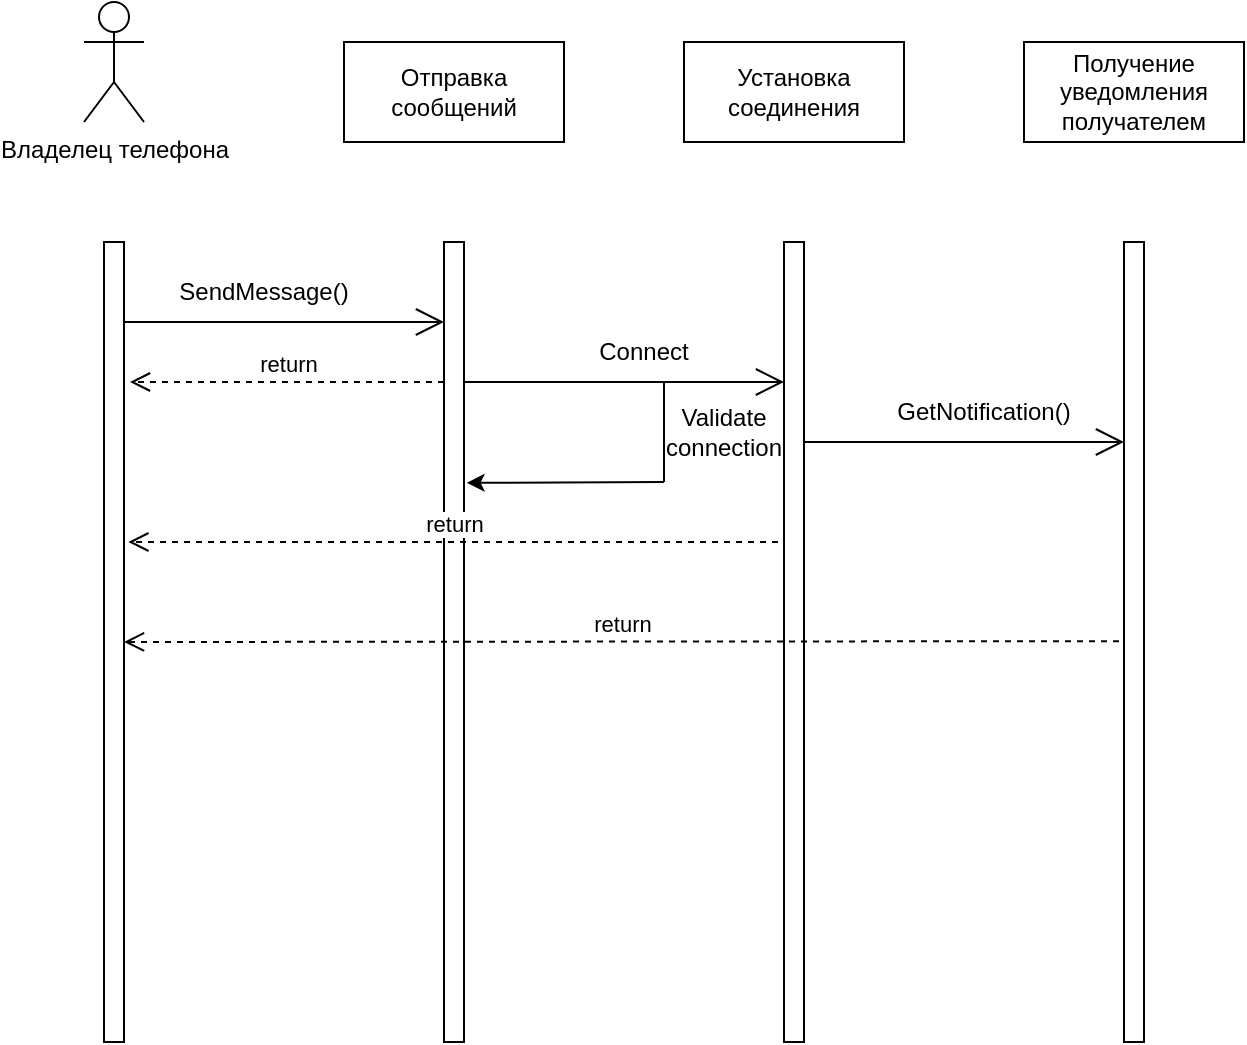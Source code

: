 <mxfile version="21.1.6" type="github">
  <diagram name="Page-1" id="8RUhNZKOZGPVy2IdMhhI">
    <mxGraphModel dx="1364" dy="730" grid="1" gridSize="10" guides="1" tooltips="1" connect="1" arrows="1" fold="1" page="1" pageScale="1" pageWidth="3300" pageHeight="4681" math="0" shadow="0">
      <root>
        <mxCell id="0" />
        <mxCell id="1" parent="0" />
        <mxCell id="BVcKTgEUWhlkX-HVveNK-1" value="Владелец телефона" style="shape=umlActor;verticalLabelPosition=bottom;verticalAlign=top;html=1;outlineConnect=0;" parent="1" vertex="1">
          <mxGeometry x="1390" y="1920" width="30" height="60" as="geometry" />
        </mxCell>
        <mxCell id="BVcKTgEUWhlkX-HVveNK-2" value="" style="rounded=0;whiteSpace=wrap;html=1;" parent="1" vertex="1">
          <mxGeometry x="1400" y="2040" width="10" height="400" as="geometry" />
        </mxCell>
        <mxCell id="BVcKTgEUWhlkX-HVveNK-4" value="" style="rounded=0;whiteSpace=wrap;html=1;" parent="1" vertex="1">
          <mxGeometry x="1570" y="2040" width="10" height="400" as="geometry" />
        </mxCell>
        <mxCell id="BVcKTgEUWhlkX-HVveNK-5" value="" style="rounded=0;whiteSpace=wrap;html=1;" parent="1" vertex="1">
          <mxGeometry x="1740" y="2040" width="10" height="400" as="geometry" />
        </mxCell>
        <mxCell id="BVcKTgEUWhlkX-HVveNK-6" value="Отправка сообщений" style="html=1;whiteSpace=wrap;" parent="1" vertex="1">
          <mxGeometry x="1520" y="1940" width="110" height="50" as="geometry" />
        </mxCell>
        <mxCell id="BVcKTgEUWhlkX-HVveNK-7" value="Установка соединения" style="html=1;whiteSpace=wrap;" parent="1" vertex="1">
          <mxGeometry x="1690" y="1940" width="110" height="50" as="geometry" />
        </mxCell>
        <mxCell id="BVcKTgEUWhlkX-HVveNK-8" value="Получение уведомления получателем" style="html=1;whiteSpace=wrap;" parent="1" vertex="1">
          <mxGeometry x="1860" y="1940" width="110" height="50" as="geometry" />
        </mxCell>
        <mxCell id="BVcKTgEUWhlkX-HVveNK-9" value="" style="rounded=0;whiteSpace=wrap;html=1;" parent="1" vertex="1">
          <mxGeometry x="1910" y="2040" width="10" height="400" as="geometry" />
        </mxCell>
        <mxCell id="BVcKTgEUWhlkX-HVveNK-10" value="" style="endArrow=open;endFill=1;endSize=12;html=1;rounded=0;" parent="1" edge="1">
          <mxGeometry width="160" relative="1" as="geometry">
            <mxPoint x="1410" y="2080" as="sourcePoint" />
            <mxPoint x="1570" y="2080" as="targetPoint" />
          </mxGeometry>
        </mxCell>
        <mxCell id="BVcKTgEUWhlkX-HVveNK-11" value="" style="endArrow=open;endFill=1;endSize=12;html=1;rounded=0;" parent="1" edge="1">
          <mxGeometry width="160" relative="1" as="geometry">
            <mxPoint x="1580" y="2110" as="sourcePoint" />
            <mxPoint x="1740" y="2110" as="targetPoint" />
          </mxGeometry>
        </mxCell>
        <mxCell id="BVcKTgEUWhlkX-HVveNK-12" value="" style="endArrow=open;endFill=1;endSize=12;html=1;rounded=0;" parent="1" edge="1">
          <mxGeometry width="160" relative="1" as="geometry">
            <mxPoint x="1750" y="2140" as="sourcePoint" />
            <mxPoint x="1910" y="2140" as="targetPoint" />
          </mxGeometry>
        </mxCell>
        <mxCell id="BVcKTgEUWhlkX-HVveNK-13" value="return" style="html=1;verticalAlign=bottom;endArrow=open;dashed=1;endSize=8;edgeStyle=elbowEdgeStyle;elbow=vertical;curved=0;rounded=0;entryX=1.3;entryY=0.176;entryDx=0;entryDy=0;entryPerimeter=0;" parent="1" target="BVcKTgEUWhlkX-HVveNK-2" edge="1">
          <mxGeometry relative="1" as="geometry">
            <mxPoint x="1570" y="2110" as="sourcePoint" />
            <mxPoint x="1490" y="2110" as="targetPoint" />
          </mxGeometry>
        </mxCell>
        <mxCell id="BVcKTgEUWhlkX-HVveNK-14" value="return" style="html=1;verticalAlign=bottom;endArrow=open;dashed=1;endSize=8;edgeStyle=elbowEdgeStyle;elbow=vertical;curved=0;rounded=0;entryX=1.217;entryY=0.374;entryDx=0;entryDy=0;entryPerimeter=0;" parent="1" target="BVcKTgEUWhlkX-HVveNK-2" edge="1">
          <mxGeometry relative="1" as="geometry">
            <mxPoint x="1737" y="2190" as="sourcePoint" />
            <mxPoint x="1580" y="2190" as="targetPoint" />
          </mxGeometry>
        </mxCell>
        <mxCell id="BVcKTgEUWhlkX-HVveNK-15" value="return" style="html=1;verticalAlign=bottom;endArrow=open;dashed=1;endSize=8;edgeStyle=elbowEdgeStyle;elbow=vertical;curved=0;rounded=0;entryX=1;entryY=0.5;entryDx=0;entryDy=0;" parent="1" target="BVcKTgEUWhlkX-HVveNK-2" edge="1">
          <mxGeometry relative="1" as="geometry">
            <mxPoint x="1907.5" y="2239.58" as="sourcePoint" />
            <mxPoint x="1582.5" y="2239.58" as="targetPoint" />
          </mxGeometry>
        </mxCell>
        <mxCell id="BVcKTgEUWhlkX-HVveNK-16" value="SendMessage()" style="text;html=1;strokeColor=none;fillColor=none;align=center;verticalAlign=middle;whiteSpace=wrap;rounded=0;" parent="1" vertex="1">
          <mxGeometry x="1450" y="2050" width="60" height="30" as="geometry" />
        </mxCell>
        <mxCell id="BVcKTgEUWhlkX-HVveNK-17" value="Connect" style="text;html=1;strokeColor=none;fillColor=none;align=center;verticalAlign=middle;whiteSpace=wrap;rounded=0;" parent="1" vertex="1">
          <mxGeometry x="1640" y="2080" width="60" height="30" as="geometry" />
        </mxCell>
        <mxCell id="BVcKTgEUWhlkX-HVveNK-18" value="GetNotification()" style="text;html=1;strokeColor=none;fillColor=none;align=center;verticalAlign=middle;whiteSpace=wrap;rounded=0;" parent="1" vertex="1">
          <mxGeometry x="1810" y="2110" width="60" height="30" as="geometry" />
        </mxCell>
        <mxCell id="BVcKTgEUWhlkX-HVveNK-19" value="" style="endArrow=none;html=1;rounded=0;" parent="1" edge="1">
          <mxGeometry width="50" height="50" relative="1" as="geometry">
            <mxPoint x="1680" y="2160" as="sourcePoint" />
            <mxPoint x="1680" y="2110" as="targetPoint" />
          </mxGeometry>
        </mxCell>
        <mxCell id="BVcKTgEUWhlkX-HVveNK-21" value="" style="endArrow=classic;html=1;rounded=0;entryX=1.133;entryY=0.301;entryDx=0;entryDy=0;entryPerimeter=0;" parent="1" target="BVcKTgEUWhlkX-HVveNK-4" edge="1">
          <mxGeometry width="50" height="50" relative="1" as="geometry">
            <mxPoint x="1680" y="2160" as="sourcePoint" />
            <mxPoint x="1730" y="2110" as="targetPoint" />
          </mxGeometry>
        </mxCell>
        <mxCell id="BVcKTgEUWhlkX-HVveNK-22" value="Validate connection" style="text;html=1;strokeColor=none;fillColor=none;align=center;verticalAlign=middle;whiteSpace=wrap;rounded=0;" parent="1" vertex="1">
          <mxGeometry x="1680" y="2120" width="60" height="30" as="geometry" />
        </mxCell>
      </root>
    </mxGraphModel>
  </diagram>
</mxfile>
